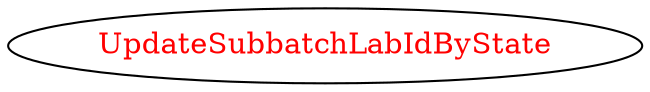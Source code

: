 digraph dependencyGraph {
 concentrate=true;
 ranksep="2.0";
 rankdir="LR"; 
 splines="ortho";
"UpdateSubbatchLabIdByState" [fontcolor="red"];
}